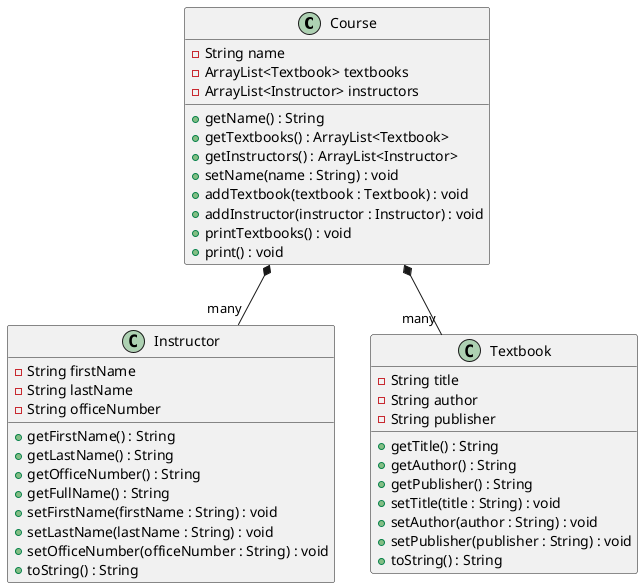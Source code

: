 @startuml
'https://plantuml.com/class-diagram

class Course {
    - String name
    - ArrayList<Textbook> textbooks
    - ArrayList<Instructor> instructors

    + getName() : String
    + getTextbooks() : ArrayList<Textbook>
    + getInstructors() : ArrayList<Instructor>
    + setName(name : String) : void
    + addTextbook(textbook : Textbook) : void
    + addInstructor(instructor : Instructor) : void
    + printTextbooks() : void
    + print() : void
}

class Instructor {
    - String firstName
    - String lastName
    - String officeNumber

    + getFirstName() : String
    + getLastName() : String
    + getOfficeNumber() : String
    + getFullName() : String
    + setFirstName(firstName : String) : void
    + setLastName(lastName : String) : void
    + setOfficeNumber(officeNumber : String) : void
    + toString() : String
}

class Textbook {
    - String title
    - String author
    - String publisher

    + getTitle() : String
    + getAuthor() : String
    + getPublisher() : String
    + setTitle(title : String) : void
    + setAuthor(author : String) : void
    + setPublisher(publisher : String) : void
    + toString() : String
}

Course *-- "many" Instructor
Course *-- "many" Textbook

@enduml
